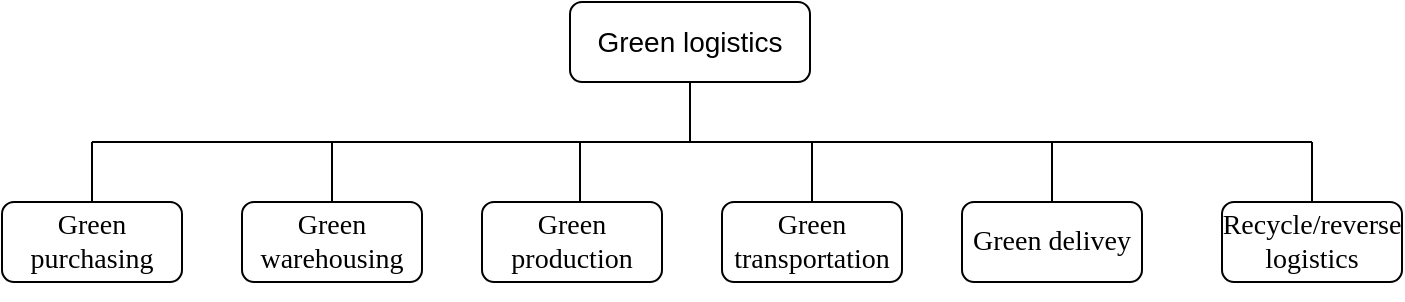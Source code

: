 <mxfile version="15.5.0" type="github"><diagram id="6tsuu8ydwHbtn64DFITc" name="Page-1"><mxGraphModel dx="1087" dy="588" grid="1" gridSize="10" guides="1" tooltips="1" connect="1" arrows="1" fold="1" page="1" pageScale="1" pageWidth="827" pageHeight="1169" math="0" shadow="0"><root><mxCell id="0"/><mxCell id="1" parent="0"/><mxCell id="gJI73g2gfi5WBc9wdAbH-2" value="&lt;font style=&quot;font-size: 14px&quot;&gt;Green logistics&lt;/font&gt;" style="rounded=1;whiteSpace=wrap;html=1;strokeWidth=1;" vertex="1" parent="1"><mxGeometry x="354" y="80" width="120" height="40" as="geometry"/></mxCell><mxCell id="gJI73g2gfi5WBc9wdAbH-6" value="" style="line;strokeWidth=1;direction=south;html=1;" vertex="1" parent="1"><mxGeometry x="409" y="120" width="10" height="30" as="geometry"/></mxCell><mxCell id="gJI73g2gfi5WBc9wdAbH-7" value="&lt;p class=&quot;MsoNormal&quot;&gt;&lt;span style=&quot;font-family: &amp;#34;simsun&amp;#34; ; font-size: 10.5pt&quot;&gt;&lt;font face=&quot;Calibri&quot;&gt;Green purchasing&lt;/font&gt;&lt;/span&gt;&lt;/p&gt;" style="rounded=1;whiteSpace=wrap;html=1;strokeWidth=1;" vertex="1" parent="1"><mxGeometry x="70" y="180" width="90" height="40" as="geometry"/></mxCell><mxCell id="gJI73g2gfi5WBc9wdAbH-10" value="" style="endArrow=none;html=1;rounded=0;edgeStyle=orthogonalEdgeStyle;entryX=0;entryY=0.5;entryDx=0;entryDy=0;entryPerimeter=0;exitX=0;exitY=0.5;exitDx=0;exitDy=0;exitPerimeter=0;" edge="1" parent="1" source="gJI73g2gfi5WBc9wdAbH-24" target="gJI73g2gfi5WBc9wdAbH-29"><mxGeometry relative="1" as="geometry"><mxPoint x="110" y="150" as="sourcePoint"/><mxPoint x="720" y="150" as="targetPoint"/><Array as="points"><mxPoint x="250" y="150"/><mxPoint x="250" y="150"/></Array></mxGeometry></mxCell><mxCell id="gJI73g2gfi5WBc9wdAbH-12" value="&lt;p class=&quot;MsoNormal&quot;&gt;&lt;span style=&quot;font-family: &amp;#34;simsun&amp;#34; ; font-size: 10.5pt&quot;&gt;&lt;font face=&quot;Calibri&quot;&gt;Green warehousing&lt;/font&gt;&lt;/span&gt;&lt;/p&gt;" style="rounded=1;whiteSpace=wrap;html=1;strokeWidth=1;" vertex="1" parent="1"><mxGeometry x="190" y="180" width="90" height="40" as="geometry"/></mxCell><mxCell id="gJI73g2gfi5WBc9wdAbH-13" value="&lt;p class=&quot;MsoNormal&quot;&gt;&lt;span style=&quot;font-family: &amp;#34;simsun&amp;#34; ; font-size: 10.5pt&quot;&gt;&lt;font face=&quot;Calibri&quot;&gt;Green production&lt;/font&gt;&lt;/span&gt;&lt;/p&gt;" style="rounded=1;whiteSpace=wrap;html=1;strokeWidth=1;" vertex="1" parent="1"><mxGeometry x="310" y="180" width="90" height="40" as="geometry"/></mxCell><mxCell id="gJI73g2gfi5WBc9wdAbH-14" value="&lt;p class=&quot;MsoNormal&quot;&gt;&lt;span style=&quot;font-family: &amp;#34;simsun&amp;#34; ; font-size: 10.5pt&quot;&gt;&lt;font face=&quot;Calibri&quot;&gt;Green transportation&lt;/font&gt;&lt;/span&gt;&lt;/p&gt;" style="rounded=1;whiteSpace=wrap;html=1;strokeWidth=1;" vertex="1" parent="1"><mxGeometry x="430" y="180" width="90" height="40" as="geometry"/></mxCell><mxCell id="gJI73g2gfi5WBc9wdAbH-15" value="&lt;p class=&quot;MsoNormal&quot;&gt;&lt;span style=&quot;font-family: &amp;#34;simsun&amp;#34; ; font-size: 10.5pt&quot;&gt;&lt;font face=&quot;Calibri&quot;&gt;Green deli&lt;/font&gt;&lt;/span&gt;&lt;span style=&quot;font-family: &amp;#34;calibri&amp;#34; ; font-size: 10.5pt&quot;&gt;vey&lt;/span&gt;&lt;/p&gt;" style="rounded=1;whiteSpace=wrap;html=1;strokeWidth=1;" vertex="1" parent="1"><mxGeometry x="550" y="180" width="90" height="40" as="geometry"/></mxCell><mxCell id="gJI73g2gfi5WBc9wdAbH-16" value="&lt;p class=&quot;MsoNormal&quot;&gt;&lt;font face=&quot;Calibri&quot;&gt;&lt;span style=&quot;font-size: 14px&quot;&gt;Recycle/reverse logistics&lt;/span&gt;&lt;/font&gt;&lt;/p&gt;" style="rounded=1;whiteSpace=wrap;html=1;strokeWidth=1;" vertex="1" parent="1"><mxGeometry x="680" y="180" width="90" height="40" as="geometry"/></mxCell><mxCell id="gJI73g2gfi5WBc9wdAbH-24" value="" style="line;strokeWidth=1;direction=south;html=1;" vertex="1" parent="1"><mxGeometry x="110" y="150" width="10" height="30" as="geometry"/></mxCell><mxCell id="gJI73g2gfi5WBc9wdAbH-25" value="" style="line;strokeWidth=1;direction=south;html=1;" vertex="1" parent="1"><mxGeometry x="230" y="150" width="10" height="30" as="geometry"/></mxCell><mxCell id="gJI73g2gfi5WBc9wdAbH-26" value="" style="line;strokeWidth=1;direction=south;html=1;" vertex="1" parent="1"><mxGeometry x="354" y="150" width="10" height="30" as="geometry"/></mxCell><mxCell id="gJI73g2gfi5WBc9wdAbH-27" value="" style="line;strokeWidth=1;direction=south;html=1;" vertex="1" parent="1"><mxGeometry x="470" y="150" width="10" height="30" as="geometry"/></mxCell><mxCell id="gJI73g2gfi5WBc9wdAbH-28" value="" style="line;strokeWidth=1;direction=south;html=1;" vertex="1" parent="1"><mxGeometry x="590" y="150" width="10" height="30" as="geometry"/></mxCell><mxCell id="gJI73g2gfi5WBc9wdAbH-29" value="" style="line;strokeWidth=1;direction=south;html=1;" vertex="1" parent="1"><mxGeometry x="720" y="150" width="10" height="30" as="geometry"/></mxCell></root></mxGraphModel></diagram></mxfile>